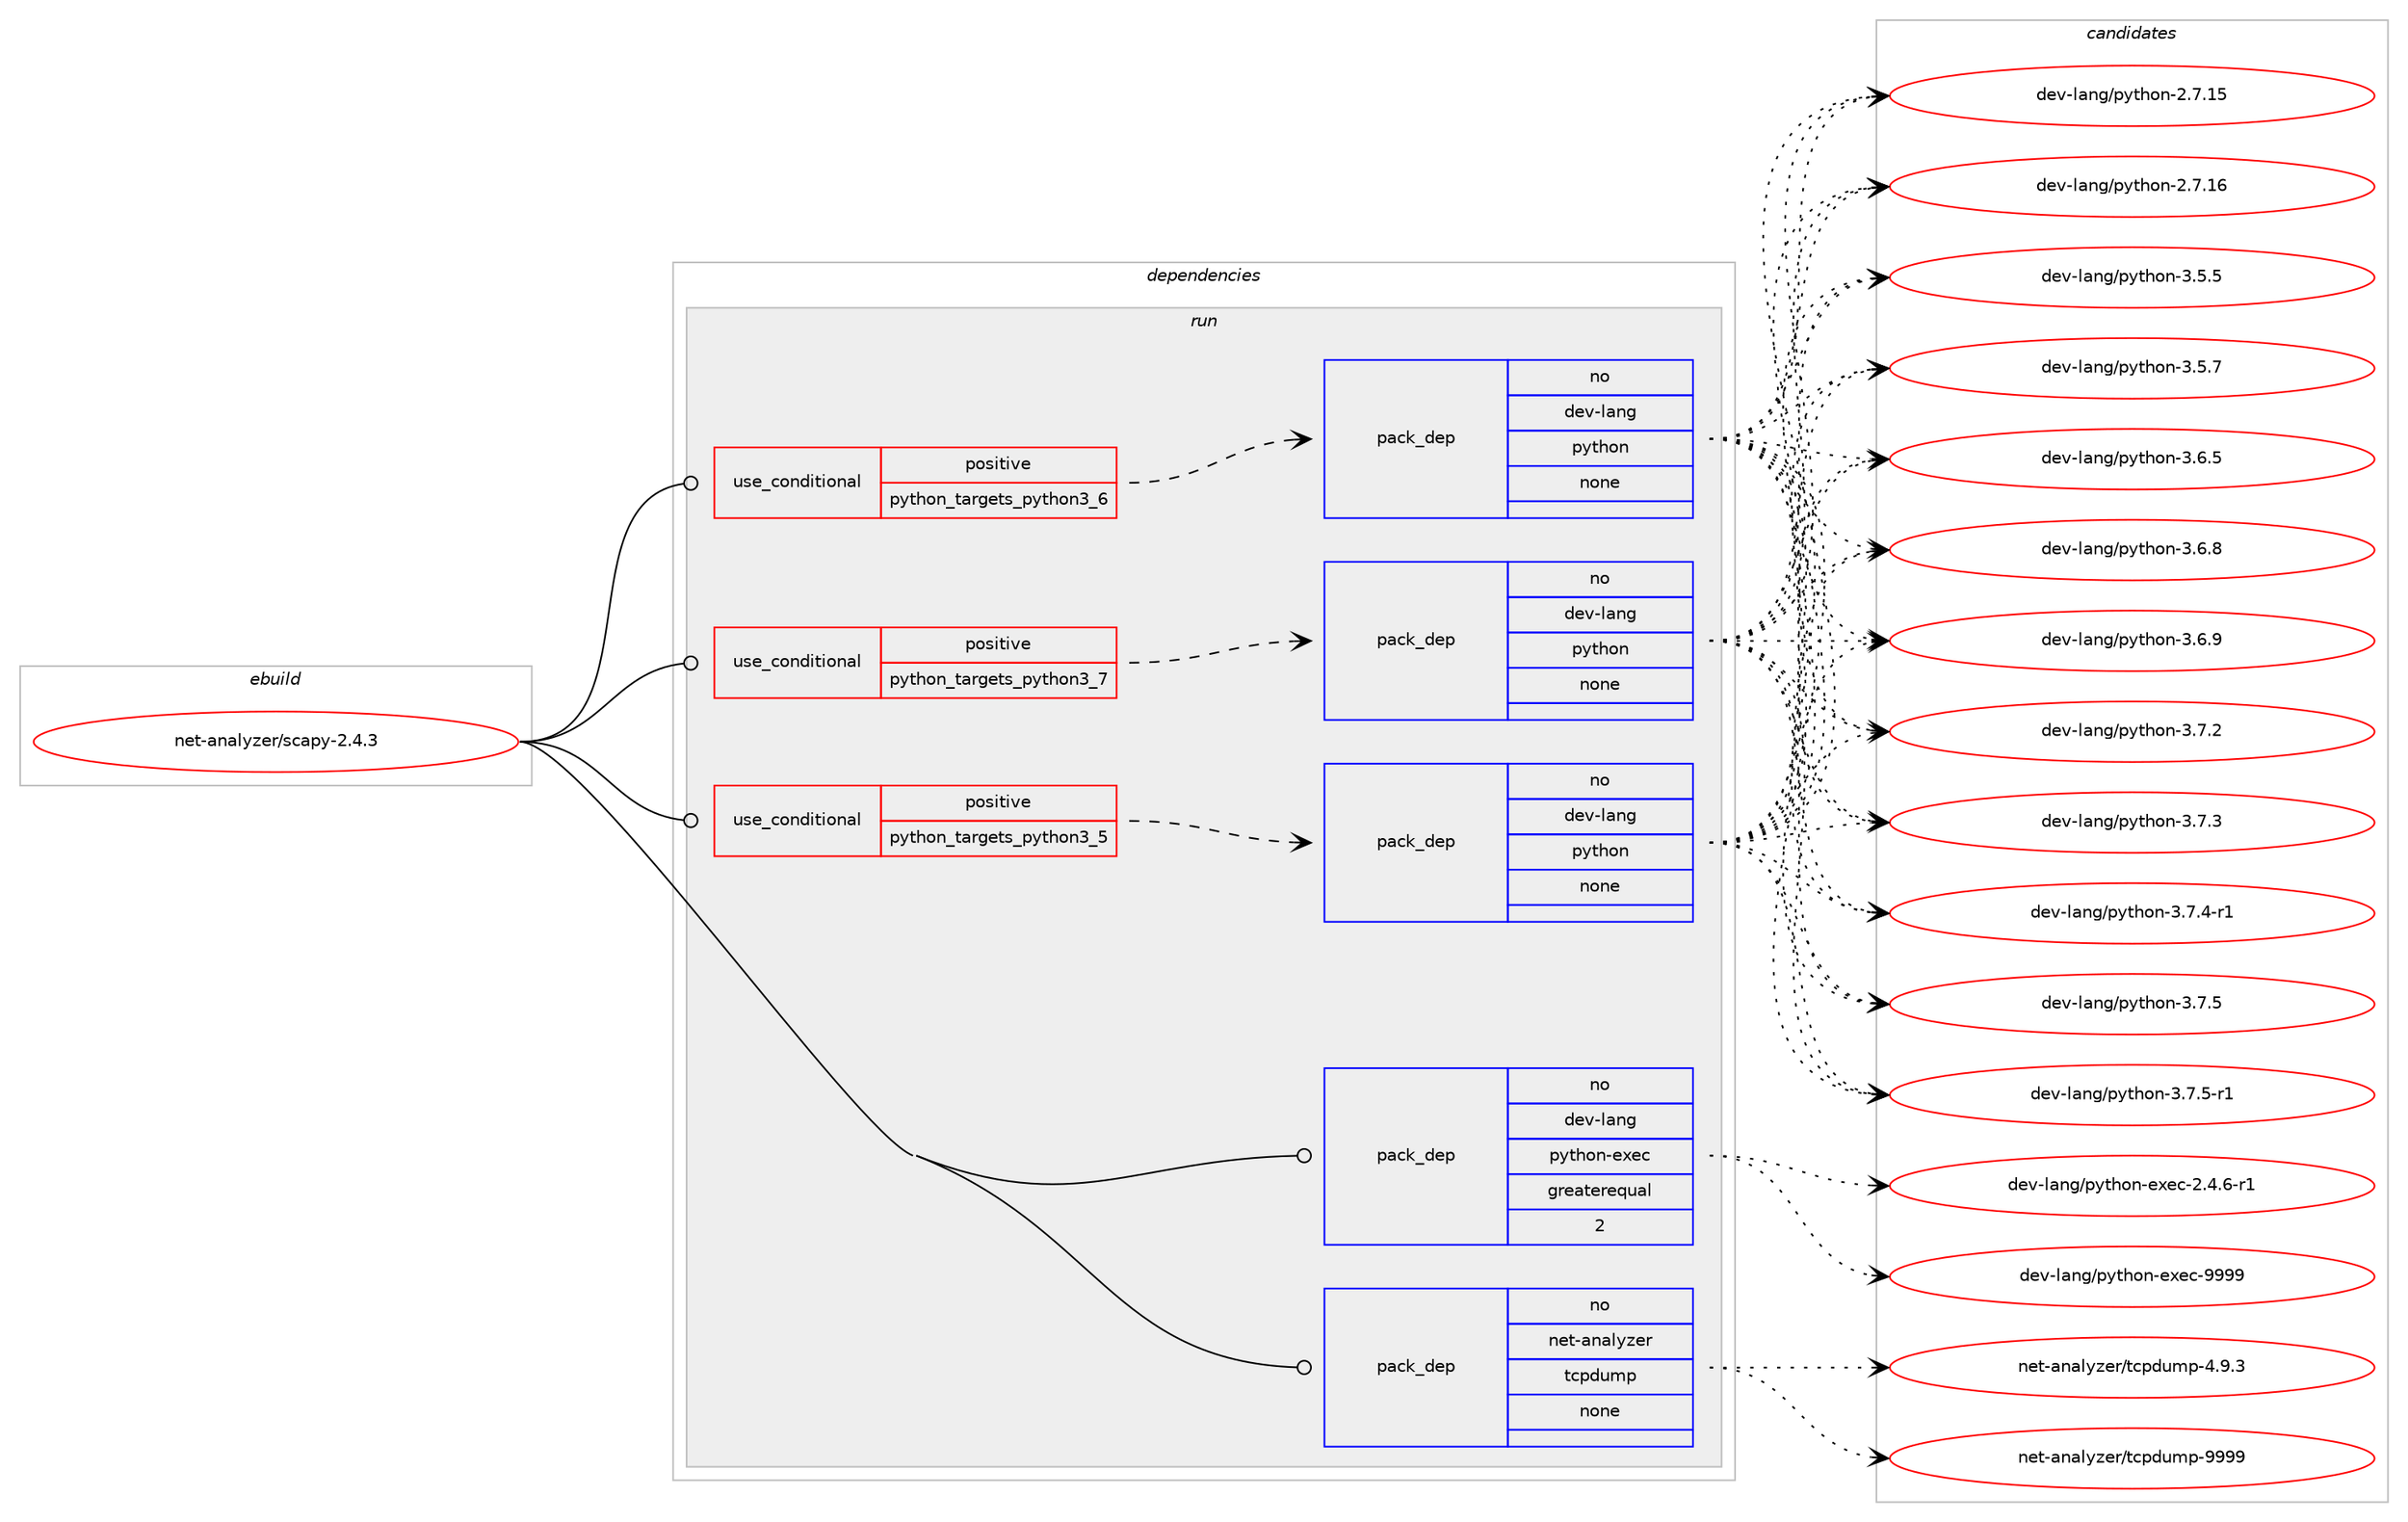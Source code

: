 digraph prolog {

# *************
# Graph options
# *************

newrank=true;
concentrate=true;
compound=true;
graph [rankdir=LR,fontname=Helvetica,fontsize=10,ranksep=1.5];#, ranksep=2.5, nodesep=0.2];
edge  [arrowhead=vee];
node  [fontname=Helvetica,fontsize=10];

# **********
# The ebuild
# **********

subgraph cluster_leftcol {
color=gray;
rank=same;
label=<<i>ebuild</i>>;
id [label="net-analyzer/scapy-2.4.3", color=red, width=4, href="../net-analyzer/scapy-2.4.3.svg"];
}

# ****************
# The dependencies
# ****************

subgraph cluster_midcol {
color=gray;
label=<<i>dependencies</i>>;
subgraph cluster_compile {
fillcolor="#eeeeee";
style=filled;
label=<<i>compile</i>>;
}
subgraph cluster_compileandrun {
fillcolor="#eeeeee";
style=filled;
label=<<i>compile and run</i>>;
}
subgraph cluster_run {
fillcolor="#eeeeee";
style=filled;
label=<<i>run</i>>;
subgraph cond198481 {
dependency815745 [label=<<TABLE BORDER="0" CELLBORDER="1" CELLSPACING="0" CELLPADDING="4"><TR><TD ROWSPAN="3" CELLPADDING="10">use_conditional</TD></TR><TR><TD>positive</TD></TR><TR><TD>python_targets_python3_5</TD></TR></TABLE>>, shape=none, color=red];
subgraph pack603008 {
dependency815746 [label=<<TABLE BORDER="0" CELLBORDER="1" CELLSPACING="0" CELLPADDING="4" WIDTH="220"><TR><TD ROWSPAN="6" CELLPADDING="30">pack_dep</TD></TR><TR><TD WIDTH="110">no</TD></TR><TR><TD>dev-lang</TD></TR><TR><TD>python</TD></TR><TR><TD>none</TD></TR><TR><TD></TD></TR></TABLE>>, shape=none, color=blue];
}
dependency815745:e -> dependency815746:w [weight=20,style="dashed",arrowhead="vee"];
}
id:e -> dependency815745:w [weight=20,style="solid",arrowhead="odot"];
subgraph cond198482 {
dependency815747 [label=<<TABLE BORDER="0" CELLBORDER="1" CELLSPACING="0" CELLPADDING="4"><TR><TD ROWSPAN="3" CELLPADDING="10">use_conditional</TD></TR><TR><TD>positive</TD></TR><TR><TD>python_targets_python3_6</TD></TR></TABLE>>, shape=none, color=red];
subgraph pack603009 {
dependency815748 [label=<<TABLE BORDER="0" CELLBORDER="1" CELLSPACING="0" CELLPADDING="4" WIDTH="220"><TR><TD ROWSPAN="6" CELLPADDING="30">pack_dep</TD></TR><TR><TD WIDTH="110">no</TD></TR><TR><TD>dev-lang</TD></TR><TR><TD>python</TD></TR><TR><TD>none</TD></TR><TR><TD></TD></TR></TABLE>>, shape=none, color=blue];
}
dependency815747:e -> dependency815748:w [weight=20,style="dashed",arrowhead="vee"];
}
id:e -> dependency815747:w [weight=20,style="solid",arrowhead="odot"];
subgraph cond198483 {
dependency815749 [label=<<TABLE BORDER="0" CELLBORDER="1" CELLSPACING="0" CELLPADDING="4"><TR><TD ROWSPAN="3" CELLPADDING="10">use_conditional</TD></TR><TR><TD>positive</TD></TR><TR><TD>python_targets_python3_7</TD></TR></TABLE>>, shape=none, color=red];
subgraph pack603010 {
dependency815750 [label=<<TABLE BORDER="0" CELLBORDER="1" CELLSPACING="0" CELLPADDING="4" WIDTH="220"><TR><TD ROWSPAN="6" CELLPADDING="30">pack_dep</TD></TR><TR><TD WIDTH="110">no</TD></TR><TR><TD>dev-lang</TD></TR><TR><TD>python</TD></TR><TR><TD>none</TD></TR><TR><TD></TD></TR></TABLE>>, shape=none, color=blue];
}
dependency815749:e -> dependency815750:w [weight=20,style="dashed",arrowhead="vee"];
}
id:e -> dependency815749:w [weight=20,style="solid",arrowhead="odot"];
subgraph pack603011 {
dependency815751 [label=<<TABLE BORDER="0" CELLBORDER="1" CELLSPACING="0" CELLPADDING="4" WIDTH="220"><TR><TD ROWSPAN="6" CELLPADDING="30">pack_dep</TD></TR><TR><TD WIDTH="110">no</TD></TR><TR><TD>dev-lang</TD></TR><TR><TD>python-exec</TD></TR><TR><TD>greaterequal</TD></TR><TR><TD>2</TD></TR></TABLE>>, shape=none, color=blue];
}
id:e -> dependency815751:w [weight=20,style="solid",arrowhead="odot"];
subgraph pack603012 {
dependency815752 [label=<<TABLE BORDER="0" CELLBORDER="1" CELLSPACING="0" CELLPADDING="4" WIDTH="220"><TR><TD ROWSPAN="6" CELLPADDING="30">pack_dep</TD></TR><TR><TD WIDTH="110">no</TD></TR><TR><TD>net-analyzer</TD></TR><TR><TD>tcpdump</TD></TR><TR><TD>none</TD></TR><TR><TD></TD></TR></TABLE>>, shape=none, color=blue];
}
id:e -> dependency815752:w [weight=20,style="solid",arrowhead="odot"];
}
}

# **************
# The candidates
# **************

subgraph cluster_choices {
rank=same;
color=gray;
label=<<i>candidates</i>>;

subgraph choice603008 {
color=black;
nodesep=1;
choice10010111845108971101034711212111610411111045504655464953 [label="dev-lang/python-2.7.15", color=red, width=4,href="../dev-lang/python-2.7.15.svg"];
choice10010111845108971101034711212111610411111045504655464954 [label="dev-lang/python-2.7.16", color=red, width=4,href="../dev-lang/python-2.7.16.svg"];
choice100101118451089711010347112121116104111110455146534653 [label="dev-lang/python-3.5.5", color=red, width=4,href="../dev-lang/python-3.5.5.svg"];
choice100101118451089711010347112121116104111110455146534655 [label="dev-lang/python-3.5.7", color=red, width=4,href="../dev-lang/python-3.5.7.svg"];
choice100101118451089711010347112121116104111110455146544653 [label="dev-lang/python-3.6.5", color=red, width=4,href="../dev-lang/python-3.6.5.svg"];
choice100101118451089711010347112121116104111110455146544656 [label="dev-lang/python-3.6.8", color=red, width=4,href="../dev-lang/python-3.6.8.svg"];
choice100101118451089711010347112121116104111110455146544657 [label="dev-lang/python-3.6.9", color=red, width=4,href="../dev-lang/python-3.6.9.svg"];
choice100101118451089711010347112121116104111110455146554650 [label="dev-lang/python-3.7.2", color=red, width=4,href="../dev-lang/python-3.7.2.svg"];
choice100101118451089711010347112121116104111110455146554651 [label="dev-lang/python-3.7.3", color=red, width=4,href="../dev-lang/python-3.7.3.svg"];
choice1001011184510897110103471121211161041111104551465546524511449 [label="dev-lang/python-3.7.4-r1", color=red, width=4,href="../dev-lang/python-3.7.4-r1.svg"];
choice100101118451089711010347112121116104111110455146554653 [label="dev-lang/python-3.7.5", color=red, width=4,href="../dev-lang/python-3.7.5.svg"];
choice1001011184510897110103471121211161041111104551465546534511449 [label="dev-lang/python-3.7.5-r1", color=red, width=4,href="../dev-lang/python-3.7.5-r1.svg"];
dependency815746:e -> choice10010111845108971101034711212111610411111045504655464953:w [style=dotted,weight="100"];
dependency815746:e -> choice10010111845108971101034711212111610411111045504655464954:w [style=dotted,weight="100"];
dependency815746:e -> choice100101118451089711010347112121116104111110455146534653:w [style=dotted,weight="100"];
dependency815746:e -> choice100101118451089711010347112121116104111110455146534655:w [style=dotted,weight="100"];
dependency815746:e -> choice100101118451089711010347112121116104111110455146544653:w [style=dotted,weight="100"];
dependency815746:e -> choice100101118451089711010347112121116104111110455146544656:w [style=dotted,weight="100"];
dependency815746:e -> choice100101118451089711010347112121116104111110455146544657:w [style=dotted,weight="100"];
dependency815746:e -> choice100101118451089711010347112121116104111110455146554650:w [style=dotted,weight="100"];
dependency815746:e -> choice100101118451089711010347112121116104111110455146554651:w [style=dotted,weight="100"];
dependency815746:e -> choice1001011184510897110103471121211161041111104551465546524511449:w [style=dotted,weight="100"];
dependency815746:e -> choice100101118451089711010347112121116104111110455146554653:w [style=dotted,weight="100"];
dependency815746:e -> choice1001011184510897110103471121211161041111104551465546534511449:w [style=dotted,weight="100"];
}
subgraph choice603009 {
color=black;
nodesep=1;
choice10010111845108971101034711212111610411111045504655464953 [label="dev-lang/python-2.7.15", color=red, width=4,href="../dev-lang/python-2.7.15.svg"];
choice10010111845108971101034711212111610411111045504655464954 [label="dev-lang/python-2.7.16", color=red, width=4,href="../dev-lang/python-2.7.16.svg"];
choice100101118451089711010347112121116104111110455146534653 [label="dev-lang/python-3.5.5", color=red, width=4,href="../dev-lang/python-3.5.5.svg"];
choice100101118451089711010347112121116104111110455146534655 [label="dev-lang/python-3.5.7", color=red, width=4,href="../dev-lang/python-3.5.7.svg"];
choice100101118451089711010347112121116104111110455146544653 [label="dev-lang/python-3.6.5", color=red, width=4,href="../dev-lang/python-3.6.5.svg"];
choice100101118451089711010347112121116104111110455146544656 [label="dev-lang/python-3.6.8", color=red, width=4,href="../dev-lang/python-3.6.8.svg"];
choice100101118451089711010347112121116104111110455146544657 [label="dev-lang/python-3.6.9", color=red, width=4,href="../dev-lang/python-3.6.9.svg"];
choice100101118451089711010347112121116104111110455146554650 [label="dev-lang/python-3.7.2", color=red, width=4,href="../dev-lang/python-3.7.2.svg"];
choice100101118451089711010347112121116104111110455146554651 [label="dev-lang/python-3.7.3", color=red, width=4,href="../dev-lang/python-3.7.3.svg"];
choice1001011184510897110103471121211161041111104551465546524511449 [label="dev-lang/python-3.7.4-r1", color=red, width=4,href="../dev-lang/python-3.7.4-r1.svg"];
choice100101118451089711010347112121116104111110455146554653 [label="dev-lang/python-3.7.5", color=red, width=4,href="../dev-lang/python-3.7.5.svg"];
choice1001011184510897110103471121211161041111104551465546534511449 [label="dev-lang/python-3.7.5-r1", color=red, width=4,href="../dev-lang/python-3.7.5-r1.svg"];
dependency815748:e -> choice10010111845108971101034711212111610411111045504655464953:w [style=dotted,weight="100"];
dependency815748:e -> choice10010111845108971101034711212111610411111045504655464954:w [style=dotted,weight="100"];
dependency815748:e -> choice100101118451089711010347112121116104111110455146534653:w [style=dotted,weight="100"];
dependency815748:e -> choice100101118451089711010347112121116104111110455146534655:w [style=dotted,weight="100"];
dependency815748:e -> choice100101118451089711010347112121116104111110455146544653:w [style=dotted,weight="100"];
dependency815748:e -> choice100101118451089711010347112121116104111110455146544656:w [style=dotted,weight="100"];
dependency815748:e -> choice100101118451089711010347112121116104111110455146544657:w [style=dotted,weight="100"];
dependency815748:e -> choice100101118451089711010347112121116104111110455146554650:w [style=dotted,weight="100"];
dependency815748:e -> choice100101118451089711010347112121116104111110455146554651:w [style=dotted,weight="100"];
dependency815748:e -> choice1001011184510897110103471121211161041111104551465546524511449:w [style=dotted,weight="100"];
dependency815748:e -> choice100101118451089711010347112121116104111110455146554653:w [style=dotted,weight="100"];
dependency815748:e -> choice1001011184510897110103471121211161041111104551465546534511449:w [style=dotted,weight="100"];
}
subgraph choice603010 {
color=black;
nodesep=1;
choice10010111845108971101034711212111610411111045504655464953 [label="dev-lang/python-2.7.15", color=red, width=4,href="../dev-lang/python-2.7.15.svg"];
choice10010111845108971101034711212111610411111045504655464954 [label="dev-lang/python-2.7.16", color=red, width=4,href="../dev-lang/python-2.7.16.svg"];
choice100101118451089711010347112121116104111110455146534653 [label="dev-lang/python-3.5.5", color=red, width=4,href="../dev-lang/python-3.5.5.svg"];
choice100101118451089711010347112121116104111110455146534655 [label="dev-lang/python-3.5.7", color=red, width=4,href="../dev-lang/python-3.5.7.svg"];
choice100101118451089711010347112121116104111110455146544653 [label="dev-lang/python-3.6.5", color=red, width=4,href="../dev-lang/python-3.6.5.svg"];
choice100101118451089711010347112121116104111110455146544656 [label="dev-lang/python-3.6.8", color=red, width=4,href="../dev-lang/python-3.6.8.svg"];
choice100101118451089711010347112121116104111110455146544657 [label="dev-lang/python-3.6.9", color=red, width=4,href="../dev-lang/python-3.6.9.svg"];
choice100101118451089711010347112121116104111110455146554650 [label="dev-lang/python-3.7.2", color=red, width=4,href="../dev-lang/python-3.7.2.svg"];
choice100101118451089711010347112121116104111110455146554651 [label="dev-lang/python-3.7.3", color=red, width=4,href="../dev-lang/python-3.7.3.svg"];
choice1001011184510897110103471121211161041111104551465546524511449 [label="dev-lang/python-3.7.4-r1", color=red, width=4,href="../dev-lang/python-3.7.4-r1.svg"];
choice100101118451089711010347112121116104111110455146554653 [label="dev-lang/python-3.7.5", color=red, width=4,href="../dev-lang/python-3.7.5.svg"];
choice1001011184510897110103471121211161041111104551465546534511449 [label="dev-lang/python-3.7.5-r1", color=red, width=4,href="../dev-lang/python-3.7.5-r1.svg"];
dependency815750:e -> choice10010111845108971101034711212111610411111045504655464953:w [style=dotted,weight="100"];
dependency815750:e -> choice10010111845108971101034711212111610411111045504655464954:w [style=dotted,weight="100"];
dependency815750:e -> choice100101118451089711010347112121116104111110455146534653:w [style=dotted,weight="100"];
dependency815750:e -> choice100101118451089711010347112121116104111110455146534655:w [style=dotted,weight="100"];
dependency815750:e -> choice100101118451089711010347112121116104111110455146544653:w [style=dotted,weight="100"];
dependency815750:e -> choice100101118451089711010347112121116104111110455146544656:w [style=dotted,weight="100"];
dependency815750:e -> choice100101118451089711010347112121116104111110455146544657:w [style=dotted,weight="100"];
dependency815750:e -> choice100101118451089711010347112121116104111110455146554650:w [style=dotted,weight="100"];
dependency815750:e -> choice100101118451089711010347112121116104111110455146554651:w [style=dotted,weight="100"];
dependency815750:e -> choice1001011184510897110103471121211161041111104551465546524511449:w [style=dotted,weight="100"];
dependency815750:e -> choice100101118451089711010347112121116104111110455146554653:w [style=dotted,weight="100"];
dependency815750:e -> choice1001011184510897110103471121211161041111104551465546534511449:w [style=dotted,weight="100"];
}
subgraph choice603011 {
color=black;
nodesep=1;
choice10010111845108971101034711212111610411111045101120101994550465246544511449 [label="dev-lang/python-exec-2.4.6-r1", color=red, width=4,href="../dev-lang/python-exec-2.4.6-r1.svg"];
choice10010111845108971101034711212111610411111045101120101994557575757 [label="dev-lang/python-exec-9999", color=red, width=4,href="../dev-lang/python-exec-9999.svg"];
dependency815751:e -> choice10010111845108971101034711212111610411111045101120101994550465246544511449:w [style=dotted,weight="100"];
dependency815751:e -> choice10010111845108971101034711212111610411111045101120101994557575757:w [style=dotted,weight="100"];
}
subgraph choice603012 {
color=black;
nodesep=1;
choice1101011164597110971081211221011144711699112100117109112455246574651 [label="net-analyzer/tcpdump-4.9.3", color=red, width=4,href="../net-analyzer/tcpdump-4.9.3.svg"];
choice11010111645971109710812112210111447116991121001171091124557575757 [label="net-analyzer/tcpdump-9999", color=red, width=4,href="../net-analyzer/tcpdump-9999.svg"];
dependency815752:e -> choice1101011164597110971081211221011144711699112100117109112455246574651:w [style=dotted,weight="100"];
dependency815752:e -> choice11010111645971109710812112210111447116991121001171091124557575757:w [style=dotted,weight="100"];
}
}

}
